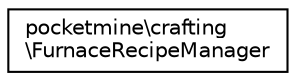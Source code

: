 digraph "Graphical Class Hierarchy"
{
 // INTERACTIVE_SVG=YES
 // LATEX_PDF_SIZE
  edge [fontname="Helvetica",fontsize="10",labelfontname="Helvetica",labelfontsize="10"];
  node [fontname="Helvetica",fontsize="10",shape=record];
  rankdir="LR";
  Node0 [label="pocketmine\\crafting\l\\FurnaceRecipeManager",height=0.2,width=0.4,color="black", fillcolor="white", style="filled",URL="$d4/ddf/classpocketmine_1_1crafting_1_1_furnace_recipe_manager.html",tooltip=" "];
}
